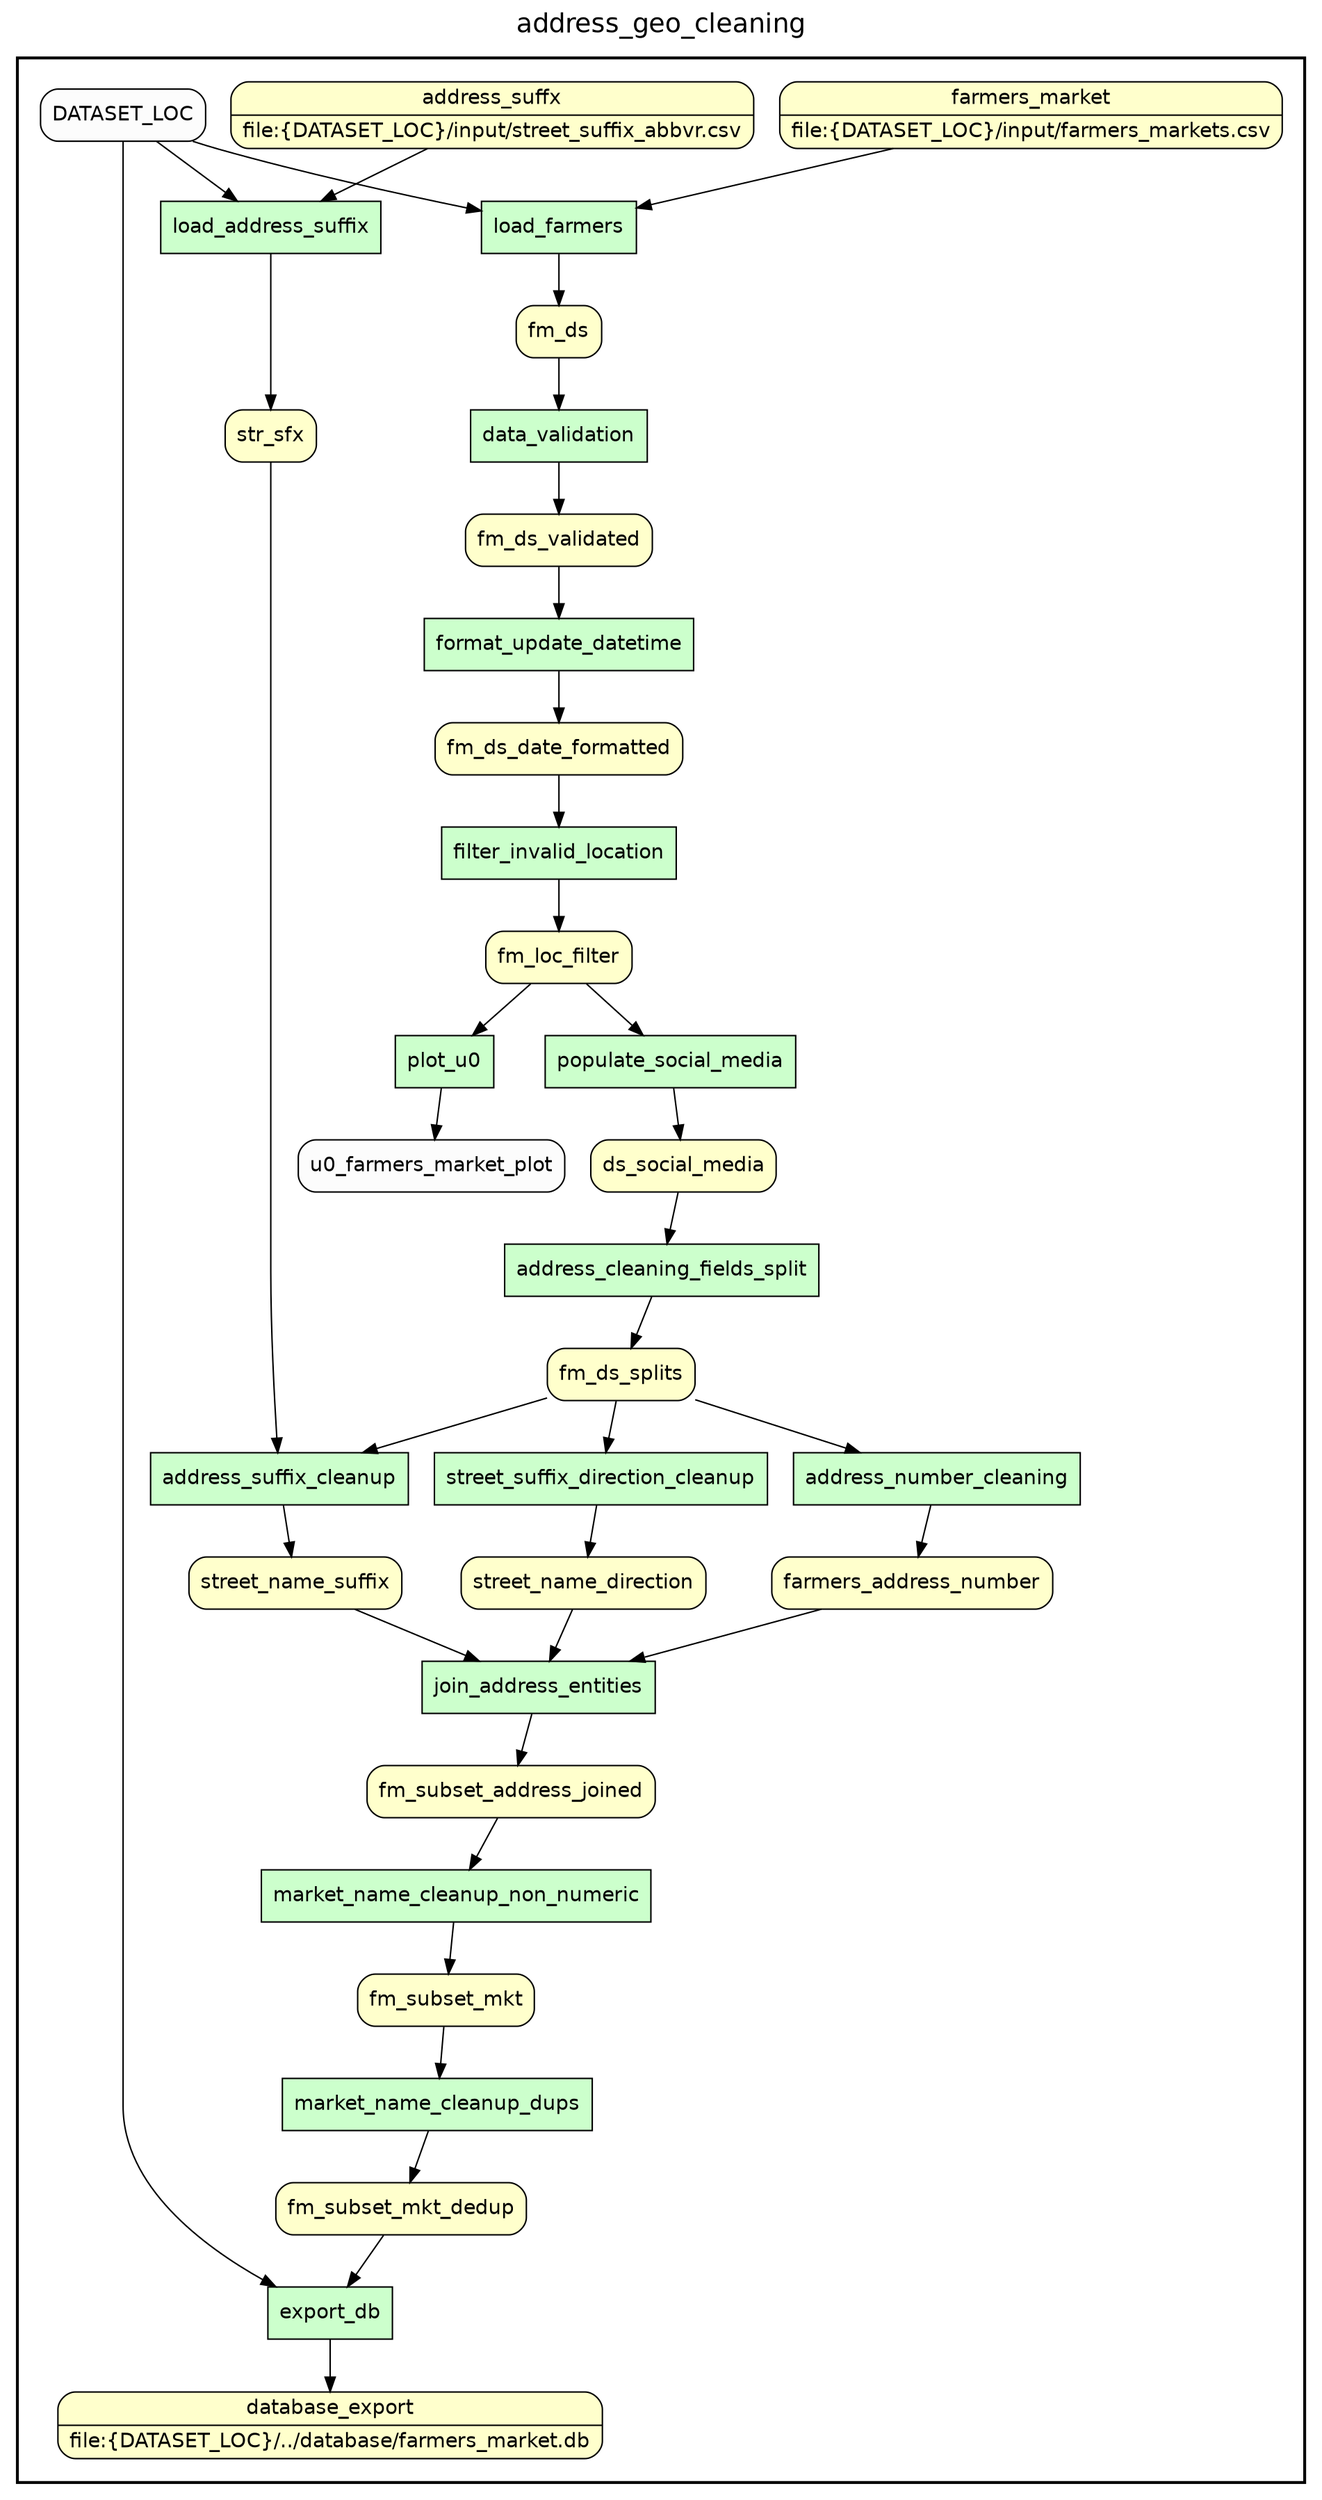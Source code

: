 
/* Start of top-level graph */
digraph Workflow {
rankdir=TB

/* Title for graph */
fontname=Helvetica; fontsize=18; labelloc=t
label=address_geo_cleaning

/* Start of double cluster for drawing box around nodes in workflow */
subgraph cluster_workflow_box_outer { label=""; color=black; penwidth=2
subgraph cluster_workflow_box_inner { label=""; penwidth=0

/* Style for nodes representing atomic programs in workflow */
node[shape=box style=filled fillcolor="#CCFFCC" peripheries=1 fontname=Helvetica]

/* Nodes representing atomic programs in workflow */
load_farmers
data_validation
format_update_datetime
filter_invalid_location
plot_u0
populate_social_media
address_cleaning_fields_split
address_number_cleaning
load_address_suffix
address_suffix_cleanup
street_suffix_direction_cleanup
join_address_entities
market_name_cleanup_non_numeric
market_name_cleanup_dups
export_db

/* Style for nodes representing non-parameter data channels in workflow */
node[shape=box style="rounded,filled" fillcolor="#FFFFCC" peripheries=1 fontname=Helvetica]

/* Nodes for non-parameter data channels in workflow */
database_export [shape=record rankdir=LR label="{<f0> database_export |<f1> file\:\{DATASET_LOC\}/../database/farmers_market.db}"];
farmers_market [shape=record rankdir=LR label="{<f0> farmers_market |<f1> file\:\{DATASET_LOC\}/input/farmers_markets.csv}"];
fm_ds
fm_ds_validated
fm_ds_date_formatted
fm_loc_filter
ds_social_media
fm_ds_splits
address_suffx [shape=record rankdir=LR label="{<f0> address_suffx |<f1> file\:\{DATASET_LOC\}/input/street_suffix_abbvr.csv}"];
str_sfx
farmers_address_number
street_name_suffix
street_name_direction
fm_subset_address_joined
fm_subset_mkt
fm_subset_mkt_dedup

/* Style for nodes representing parameter channels in workflow */
node[shape=box style="rounded,filled" fillcolor="#FCFCFC" peripheries=1 fontname=Helvetica]

/* Nodes representing parameter channels in workflow */
DATASET_LOC

/* Edges representing connections between programs and channels */
load_farmers -> fm_ds
DATASET_LOC -> load_farmers
farmers_market -> load_farmers
data_validation -> fm_ds_validated
fm_ds -> data_validation
format_update_datetime -> fm_ds_date_formatted
fm_ds_validated -> format_update_datetime
filter_invalid_location -> fm_loc_filter
fm_ds_date_formatted -> filter_invalid_location
plot_u0 -> u0_farmers_market_plot
fm_loc_filter -> plot_u0
populate_social_media -> ds_social_media
fm_loc_filter -> populate_social_media
address_cleaning_fields_split -> fm_ds_splits
ds_social_media -> address_cleaning_fields_split
address_number_cleaning -> farmers_address_number
fm_ds_splits -> address_number_cleaning
load_address_suffix -> str_sfx
DATASET_LOC -> load_address_suffix
address_suffx -> load_address_suffix
address_suffix_cleanup -> street_name_suffix
fm_ds_splits -> address_suffix_cleanup
str_sfx -> address_suffix_cleanup
street_suffix_direction_cleanup -> street_name_direction
fm_ds_splits -> street_suffix_direction_cleanup
join_address_entities -> fm_subset_address_joined
farmers_address_number -> join_address_entities
street_name_suffix -> join_address_entities
street_name_direction -> join_address_entities
market_name_cleanup_non_numeric -> fm_subset_mkt
fm_subset_address_joined -> market_name_cleanup_non_numeric
market_name_cleanup_dups -> fm_subset_mkt_dedup
fm_subset_mkt -> market_name_cleanup_dups
export_db -> database_export
DATASET_LOC -> export_db
fm_subset_mkt_dedup -> export_db

/* End of double cluster for drawing box around nodes in workflow */
}}

/* End of top-level graph */
}
